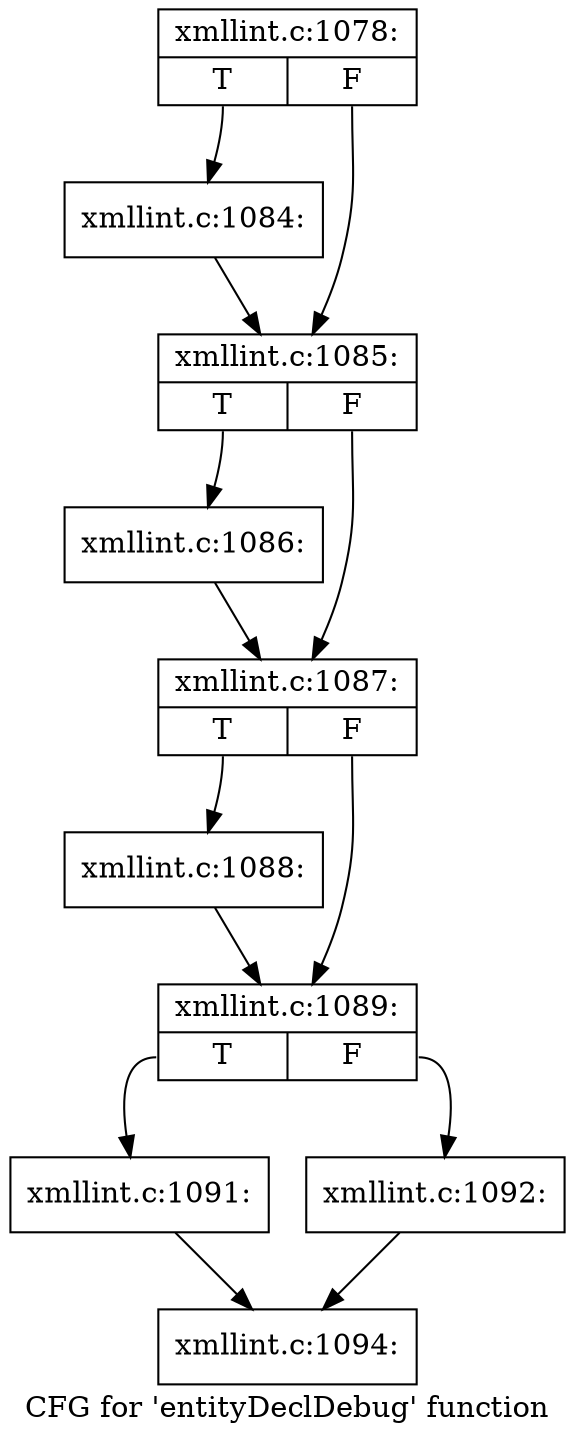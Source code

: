 digraph "CFG for 'entityDeclDebug' function" {
	label="CFG for 'entityDeclDebug' function";

	Node0x49be9d0 [shape=record,label="{xmllint.c:1078:|{<s0>T|<s1>F}}"];
	Node0x49be9d0:s0 -> Node0x49c18b0;
	Node0x49be9d0:s1 -> Node0x49c1900;
	Node0x49c18b0 [shape=record,label="{xmllint.c:1084:}"];
	Node0x49c18b0 -> Node0x49c1900;
	Node0x49c1900 [shape=record,label="{xmllint.c:1085:|{<s0>T|<s1>F}}"];
	Node0x49c1900:s0 -> Node0x49c1df0;
	Node0x49c1900:s1 -> Node0x49c1e40;
	Node0x49c1df0 [shape=record,label="{xmllint.c:1086:}"];
	Node0x49c1df0 -> Node0x49c1e40;
	Node0x49c1e40 [shape=record,label="{xmllint.c:1087:|{<s0>T|<s1>F}}"];
	Node0x49c1e40:s0 -> Node0x49c2330;
	Node0x49c1e40:s1 -> Node0x49c2380;
	Node0x49c2330 [shape=record,label="{xmllint.c:1088:}"];
	Node0x49c2330 -> Node0x49c2380;
	Node0x49c2380 [shape=record,label="{xmllint.c:1089:|{<s0>T|<s1>F}}"];
	Node0x49c2380:s0 -> Node0x49c2b80;
	Node0x49c2380:s1 -> Node0x49c2bd0;
	Node0x49c2b80 [shape=record,label="{xmllint.c:1091:}"];
	Node0x49c2b80 -> Node0x49c0070;
	Node0x49c2bd0 [shape=record,label="{xmllint.c:1092:}"];
	Node0x49c2bd0 -> Node0x49c0070;
	Node0x49c0070 [shape=record,label="{xmllint.c:1094:}"];
}
